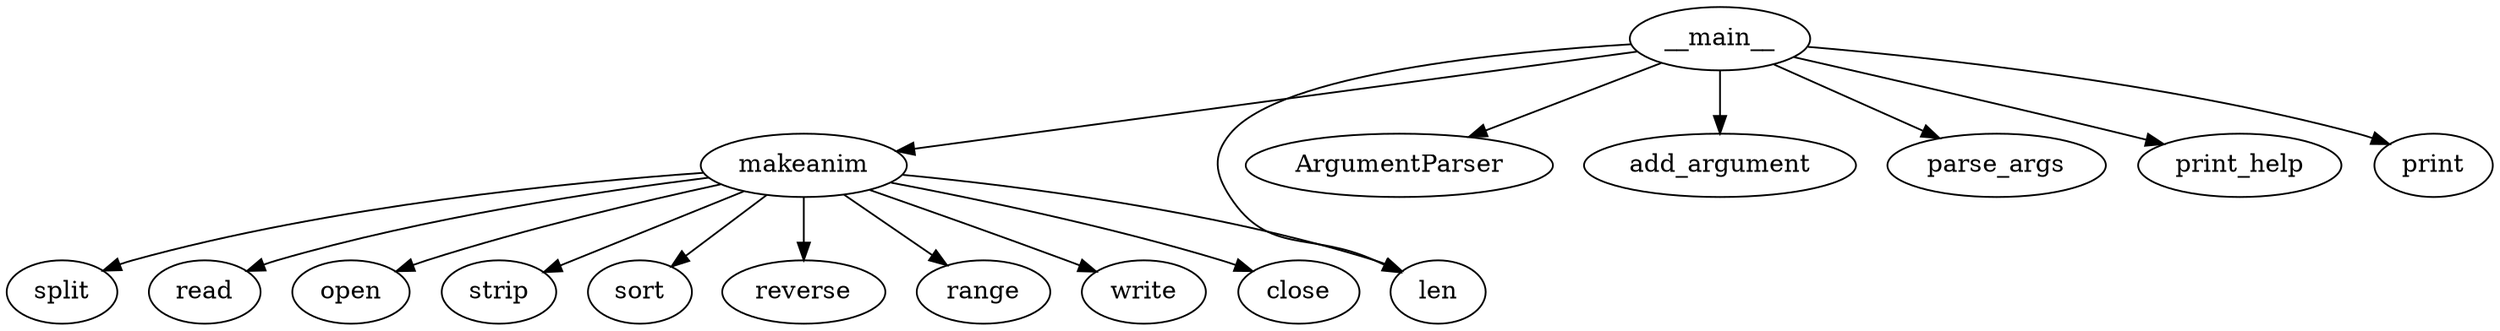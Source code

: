 strict digraph  {
makeanim;
split;
read;
open;
strip;
sort;
reverse;
len;
range;
write;
close;
__main__;
ArgumentParser;
add_argument;
parse_args;
print_help;
print;
makeanim -> split;
makeanim -> read;
makeanim -> open;
makeanim -> strip;
makeanim -> sort;
makeanim -> reverse;
makeanim -> len;
makeanim -> range;
makeanim -> write;
makeanim -> close;
__main__ -> ArgumentParser;
__main__ -> add_argument;
__main__ -> parse_args;
__main__ -> len;
__main__ -> print_help;
__main__ -> makeanim;
__main__ -> print;
}
